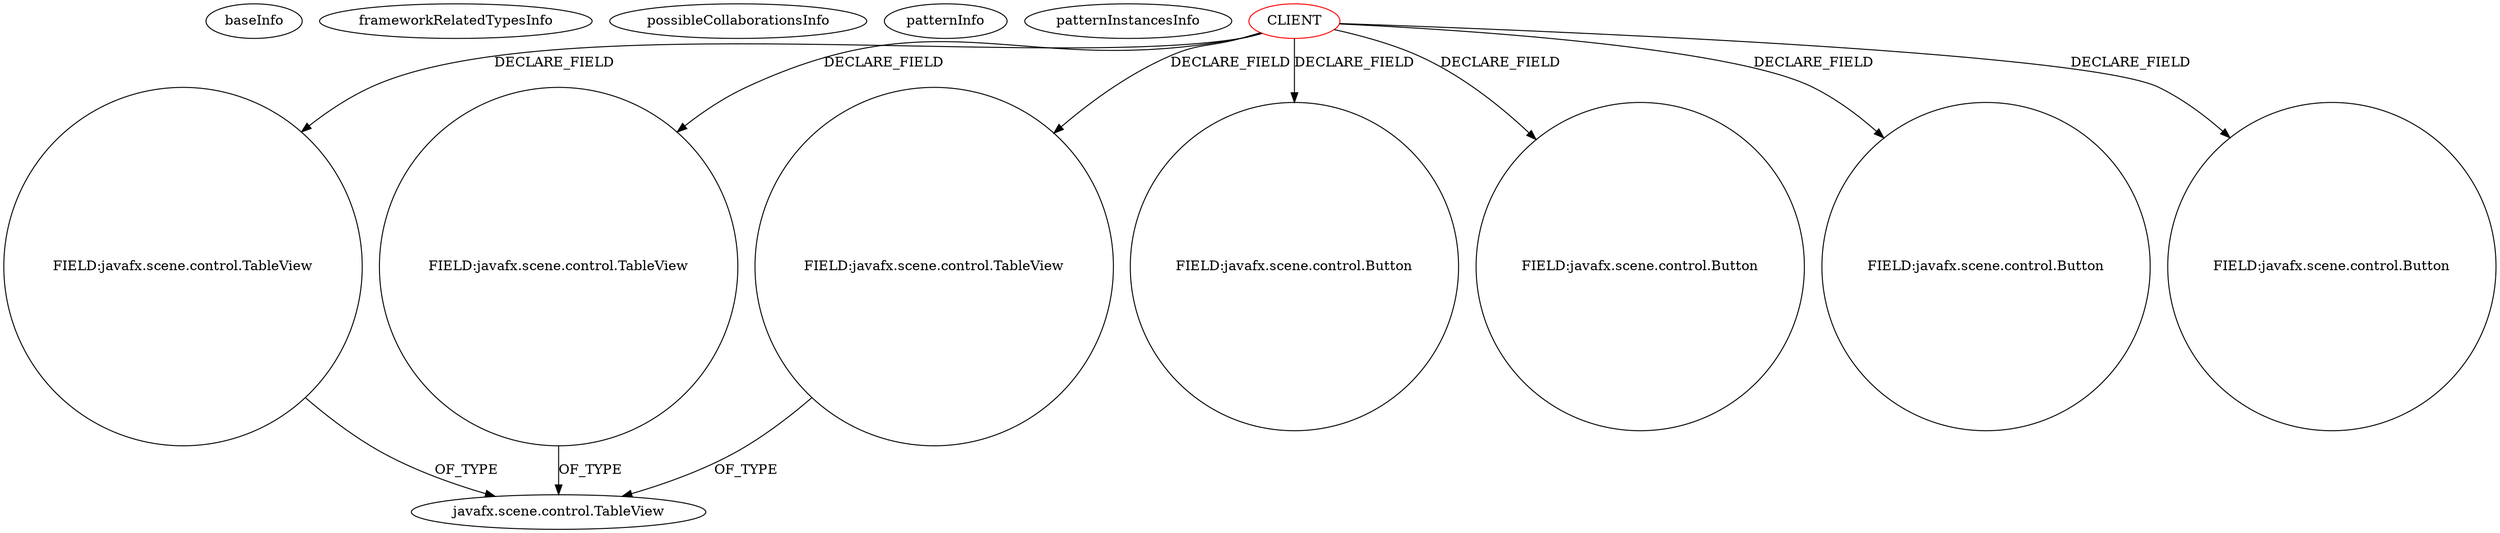 digraph {
baseInfo[graphId=511,category="pattern",isAnonymous=false,possibleRelation=false]
frameworkRelatedTypesInfo[]
possibleCollaborationsInfo[]
patternInfo[frequency=3.0,patternRootClient=0]
patternInstancesInfo[0="diogocs1-FPessoais~/diogocs1-FPessoais/FPessoais-master/FinancasPessoais/src/app/controllers/HomeController.java~HomeController~2490",1="tgregerson-lc3~/tgregerson-lc3/lc3-master/LC3Sim/src/lc3sim/ui/UIFXMain.java~UIFXMain~4520",2="bianconejo-CEFX~/bianconejo-CEFX/CEFX-master/src/cefx/CEPrincipalController.java~CEPrincipalController~2114"]
7[label="javafx.scene.control.TableView",vertexType="FRAMEWORK_CLASS_TYPE",isFrameworkType=false]
6[label="FIELD:javafx.scene.control.TableView",vertexType="FIELD_DECLARATION",isFrameworkType=false,shape=circle]
12[label="FIELD:javafx.scene.control.TableView",vertexType="FIELD_DECLARATION",isFrameworkType=false,shape=circle]
22[label="FIELD:javafx.scene.control.TableView",vertexType="FIELD_DECLARATION",isFrameworkType=false,shape=circle]
0[label="CLIENT",vertexType="ROOT_CLIENT_CLASS_DECLARATION",isFrameworkType=false,color=red]
4[label="FIELD:javafx.scene.control.Button",vertexType="FIELD_DECLARATION",isFrameworkType=false,shape=circle]
32[label="FIELD:javafx.scene.control.Button",vertexType="FIELD_DECLARATION",isFrameworkType=false,shape=circle]
2[label="FIELD:javafx.scene.control.Button",vertexType="FIELD_DECLARATION",isFrameworkType=false,shape=circle]
34[label="FIELD:javafx.scene.control.Button",vertexType="FIELD_DECLARATION",isFrameworkType=false,shape=circle]
0->6[label="DECLARE_FIELD"]
12->7[label="OF_TYPE"]
22->7[label="OF_TYPE"]
6->7[label="OF_TYPE"]
0->32[label="DECLARE_FIELD"]
0->22[label="DECLARE_FIELD"]
0->2[label="DECLARE_FIELD"]
0->4[label="DECLARE_FIELD"]
0->34[label="DECLARE_FIELD"]
0->12[label="DECLARE_FIELD"]
}
